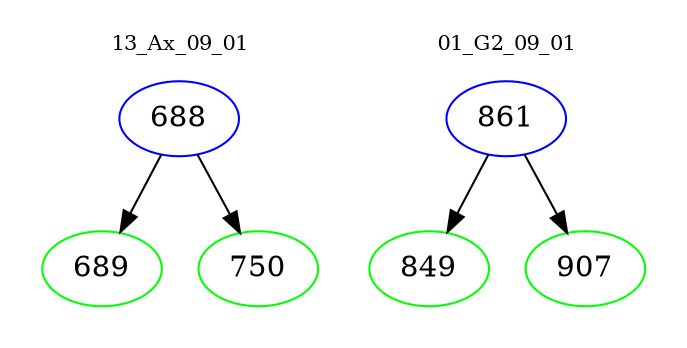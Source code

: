 digraph{
subgraph cluster_0 {
color = white
label = "13_Ax_09_01";
fontsize=10;
T0_688 [label="688", color="blue"]
T0_688 -> T0_689 [color="black"]
T0_689 [label="689", color="green"]
T0_688 -> T0_750 [color="black"]
T0_750 [label="750", color="green"]
}
subgraph cluster_1 {
color = white
label = "01_G2_09_01";
fontsize=10;
T1_861 [label="861", color="blue"]
T1_861 -> T1_849 [color="black"]
T1_849 [label="849", color="green"]
T1_861 -> T1_907 [color="black"]
T1_907 [label="907", color="green"]
}
}
